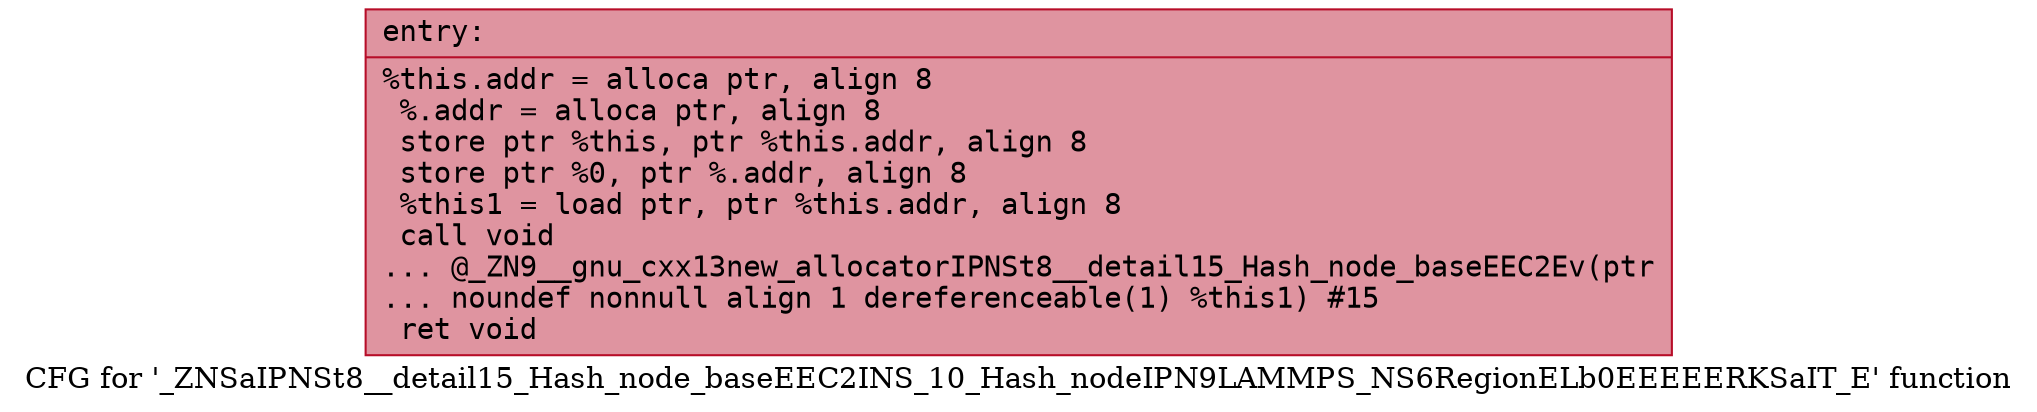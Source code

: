 digraph "CFG for '_ZNSaIPNSt8__detail15_Hash_node_baseEEC2INS_10_Hash_nodeIPN9LAMMPS_NS6RegionELb0EEEEERKSaIT_E' function" {
	label="CFG for '_ZNSaIPNSt8__detail15_Hash_node_baseEEC2INS_10_Hash_nodeIPN9LAMMPS_NS6RegionELb0EEEEERKSaIT_E' function";

	Node0x561837eb02b0 [shape=record,color="#b70d28ff", style=filled, fillcolor="#b70d2870" fontname="Courier",label="{entry:\l|  %this.addr = alloca ptr, align 8\l  %.addr = alloca ptr, align 8\l  store ptr %this, ptr %this.addr, align 8\l  store ptr %0, ptr %.addr, align 8\l  %this1 = load ptr, ptr %this.addr, align 8\l  call void\l... @_ZN9__gnu_cxx13new_allocatorIPNSt8__detail15_Hash_node_baseEEC2Ev(ptr\l... noundef nonnull align 1 dereferenceable(1) %this1) #15\l  ret void\l}"];
}
